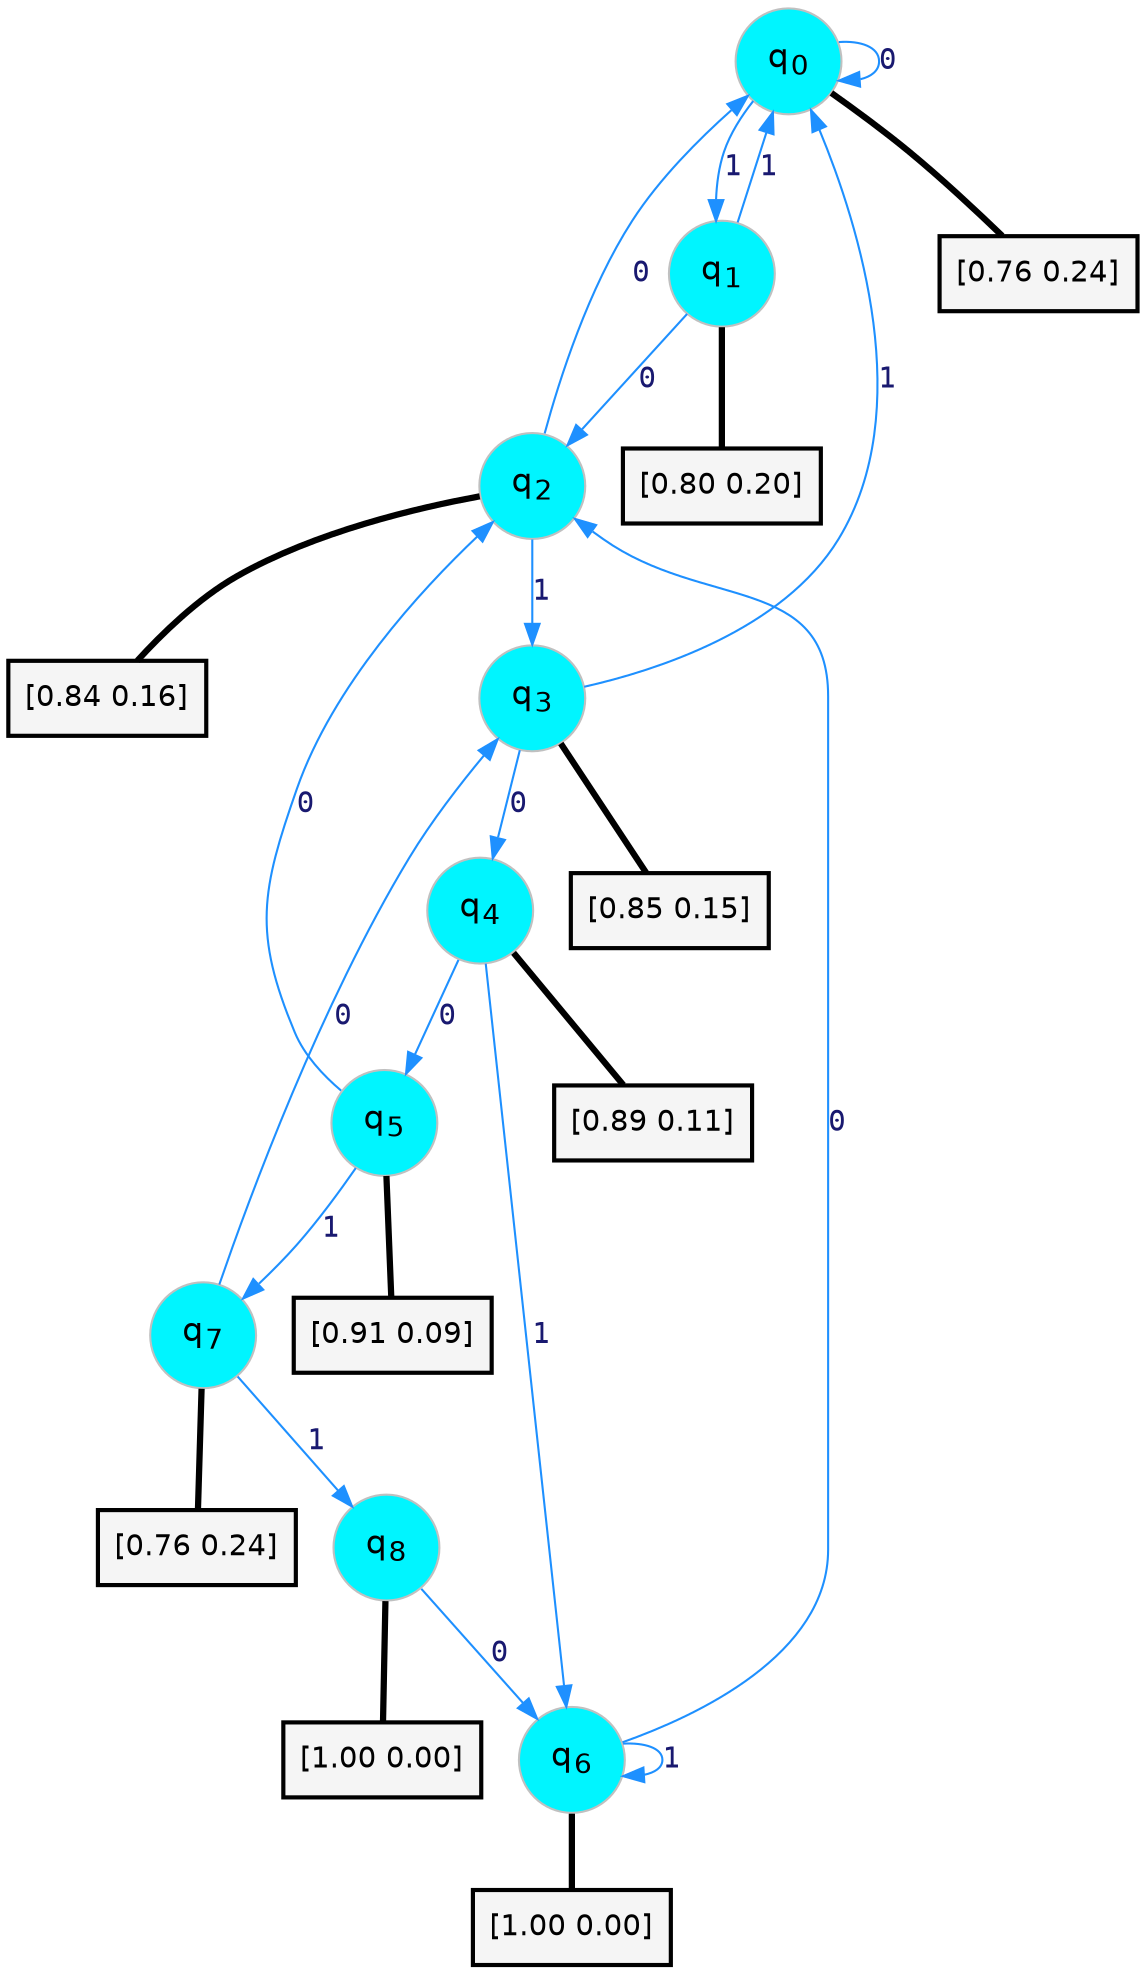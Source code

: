 digraph G {
graph [
bgcolor=transparent, dpi=300, rankdir=TD, size="40,25"];
node [
color=gray, fillcolor=turquoise1, fontcolor=black, fontname=Helvetica, fontsize=16, fontweight=bold, shape=circle, style=filled];
edge [
arrowsize=1, color=dodgerblue1, fontcolor=midnightblue, fontname=courier, fontweight=bold, penwidth=1, style=solid, weight=20];
0[label=<q<SUB>0</SUB>>];
1[label=<q<SUB>1</SUB>>];
2[label=<q<SUB>2</SUB>>];
3[label=<q<SUB>3</SUB>>];
4[label=<q<SUB>4</SUB>>];
5[label=<q<SUB>5</SUB>>];
6[label=<q<SUB>6</SUB>>];
7[label=<q<SUB>7</SUB>>];
8[label=<q<SUB>8</SUB>>];
9[label="[0.76 0.24]", shape=box,fontcolor=black, fontname=Helvetica, fontsize=14, penwidth=2, fillcolor=whitesmoke,color=black];
10[label="[0.80 0.20]", shape=box,fontcolor=black, fontname=Helvetica, fontsize=14, penwidth=2, fillcolor=whitesmoke,color=black];
11[label="[0.84 0.16]", shape=box,fontcolor=black, fontname=Helvetica, fontsize=14, penwidth=2, fillcolor=whitesmoke,color=black];
12[label="[0.85 0.15]", shape=box,fontcolor=black, fontname=Helvetica, fontsize=14, penwidth=2, fillcolor=whitesmoke,color=black];
13[label="[0.89 0.11]", shape=box,fontcolor=black, fontname=Helvetica, fontsize=14, penwidth=2, fillcolor=whitesmoke,color=black];
14[label="[0.91 0.09]", shape=box,fontcolor=black, fontname=Helvetica, fontsize=14, penwidth=2, fillcolor=whitesmoke,color=black];
15[label="[1.00 0.00]", shape=box,fontcolor=black, fontname=Helvetica, fontsize=14, penwidth=2, fillcolor=whitesmoke,color=black];
16[label="[0.76 0.24]", shape=box,fontcolor=black, fontname=Helvetica, fontsize=14, penwidth=2, fillcolor=whitesmoke,color=black];
17[label="[1.00 0.00]", shape=box,fontcolor=black, fontname=Helvetica, fontsize=14, penwidth=2, fillcolor=whitesmoke,color=black];
0->0 [label=0];
0->1 [label=1];
0->9 [arrowhead=none, penwidth=3,color=black];
1->2 [label=0];
1->0 [label=1];
1->10 [arrowhead=none, penwidth=3,color=black];
2->0 [label=0];
2->3 [label=1];
2->11 [arrowhead=none, penwidth=3,color=black];
3->4 [label=0];
3->0 [label=1];
3->12 [arrowhead=none, penwidth=3,color=black];
4->5 [label=0];
4->6 [label=1];
4->13 [arrowhead=none, penwidth=3,color=black];
5->2 [label=0];
5->7 [label=1];
5->14 [arrowhead=none, penwidth=3,color=black];
6->2 [label=0];
6->6 [label=1];
6->15 [arrowhead=none, penwidth=3,color=black];
7->3 [label=0];
7->8 [label=1];
7->16 [arrowhead=none, penwidth=3,color=black];
8->6 [label=0];
8->17 [arrowhead=none, penwidth=3,color=black];
}
